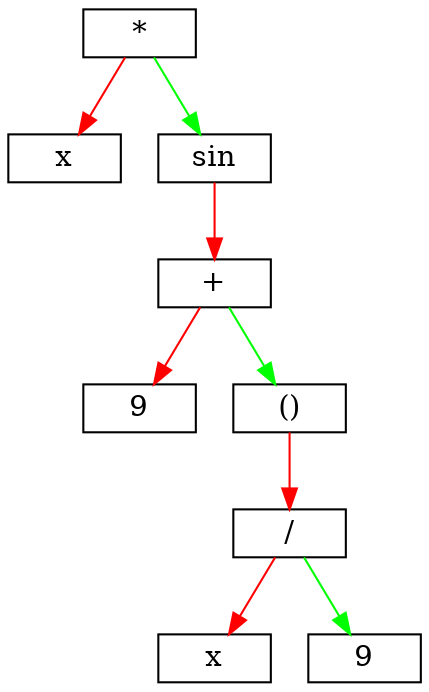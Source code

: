 digraph list {
	node [shape = record,height=.1];
	"node2" [label = "<f0>x" ] ;
	"node5" [label = "<f0>9" ] ;
	"node8" [label = "<f0>x" ] ;
	"node9" [label = "<f0>9" ] ;
	"node7" [label = "<f0>/" ] ;
	"node6" [label = "<f0>()" ] ;
	"node4" [label = "<f0>+" ] ;
	"node3" [label = "<f0>sin" ] ;
	"node1" [label = "<f0>*" ] ;
	"node7":f0 -> "node8":f0 [color=red];
	"node7":f0 -> "node9":f0  [color=green];
	"node6":f0 -> "node7":f0 [color=red];
	"node4":f0 -> "node5":f0 [color=red];
	"node4":f0 -> "node6":f0  [color=green];
	"node3":f0 -> "node4":f0 [color=red];
	"node1":f0 -> "node2":f0 [color=red];
	"node1":f0 -> "node3":f0  [color=green];
}